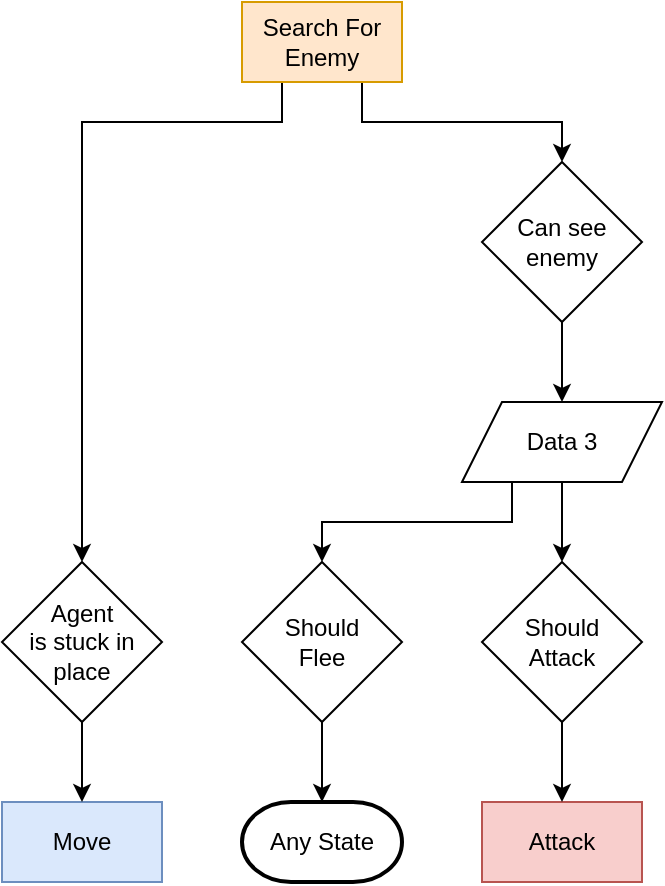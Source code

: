 <mxfile version="18.0.1" type="device"><diagram id="mbh7utUE2CGLEeRURW51" name="Page-1"><mxGraphModel dx="868" dy="553" grid="1" gridSize="10" guides="1" tooltips="1" connect="1" arrows="1" fold="1" page="1" pageScale="1" pageWidth="850" pageHeight="1100" math="0" shadow="0"><root><mxCell id="0"/><mxCell id="1" parent="0"/><mxCell id="yD_avGIyvjVniqQ8uogP-5" value="Move" style="rounded=0;whiteSpace=wrap;html=1;fillColor=#dae8fc;strokeColor=#6c8ebf;" parent="1" vertex="1"><mxGeometry x="320" y="440" width="80" height="40" as="geometry"/></mxCell><mxCell id="l0wIiC9qaX5ItrGEJ66Y-3" style="edgeStyle=orthogonalEdgeStyle;rounded=0;orthogonalLoop=1;jettySize=auto;html=1;exitX=0.25;exitY=1;exitDx=0;exitDy=0;" parent="1" source="yD_avGIyvjVniqQ8uogP-19" target="l0wIiC9qaX5ItrGEJ66Y-1" edge="1"><mxGeometry relative="1" as="geometry"><Array as="points"><mxPoint x="460" y="100"/><mxPoint x="360" y="100"/></Array></mxGeometry></mxCell><mxCell id="l0wIiC9qaX5ItrGEJ66Y-4" style="edgeStyle=orthogonalEdgeStyle;rounded=0;orthogonalLoop=1;jettySize=auto;html=1;exitX=0.75;exitY=1;exitDx=0;exitDy=0;" parent="1" source="yD_avGIyvjVniqQ8uogP-19" target="7mKAn-dJSRDlvA3M5ZRU-19" edge="1"><mxGeometry relative="1" as="geometry"/></mxCell><mxCell id="yD_avGIyvjVniqQ8uogP-19" value="Search For Enemy" style="rounded=0;whiteSpace=wrap;html=1;fillColor=#ffe6cc;strokeColor=#d79b00;" parent="1" vertex="1"><mxGeometry x="440" y="40" width="80" height="40" as="geometry"/></mxCell><mxCell id="7mKAn-dJSRDlvA3M5ZRU-1" value="Attack" style="rounded=0;whiteSpace=wrap;html=1;fillColor=#f8cecc;strokeColor=#b85450;" parent="1" vertex="1"><mxGeometry x="560" y="440" width="80" height="40" as="geometry"/></mxCell><mxCell id="7mKAn-dJSRDlvA3M5ZRU-3" style="edgeStyle=orthogonalEdgeStyle;rounded=0;orthogonalLoop=1;jettySize=auto;html=1;exitX=0.5;exitY=1;exitDx=0;exitDy=0;entryX=0.5;entryY=0;entryDx=0;entryDy=0;" parent="1" source="7mKAn-dJSRDlvA3M5ZRU-4" target="7mKAn-dJSRDlvA3M5ZRU-1" edge="1"><mxGeometry relative="1" as="geometry"/></mxCell><mxCell id="7mKAn-dJSRDlvA3M5ZRU-4" value="Should&lt;br&gt;Attack" style="rhombus;whiteSpace=wrap;html=1;" parent="1" vertex="1"><mxGeometry x="560" y="320" width="80" height="80" as="geometry"/></mxCell><mxCell id="7mKAn-dJSRDlvA3M5ZRU-5" style="edgeStyle=orthogonalEdgeStyle;rounded=0;orthogonalLoop=1;jettySize=auto;html=1;exitX=0.5;exitY=1;exitDx=0;exitDy=0;entryX=0.5;entryY=0;entryDx=0;entryDy=0;" parent="1" source="7mKAn-dJSRDlvA3M5ZRU-7" target="7mKAn-dJSRDlvA3M5ZRU-4" edge="1"><mxGeometry relative="1" as="geometry"/></mxCell><mxCell id="l0wIiC9qaX5ItrGEJ66Y-5" style="edgeStyle=orthogonalEdgeStyle;rounded=0;orthogonalLoop=1;jettySize=auto;html=1;exitX=0.25;exitY=1;exitDx=0;exitDy=0;entryX=0.5;entryY=0;entryDx=0;entryDy=0;" parent="1" source="7mKAn-dJSRDlvA3M5ZRU-7" target="7mKAn-dJSRDlvA3M5ZRU-16" edge="1"><mxGeometry relative="1" as="geometry"/></mxCell><mxCell id="7mKAn-dJSRDlvA3M5ZRU-7" value="Data 3" style="shape=parallelogram;perimeter=parallelogramPerimeter;whiteSpace=wrap;html=1;fixedSize=1;" parent="1" vertex="1"><mxGeometry x="550" y="240" width="100" height="40" as="geometry"/></mxCell><mxCell id="7mKAn-dJSRDlvA3M5ZRU-15" style="edgeStyle=orthogonalEdgeStyle;rounded=0;orthogonalLoop=1;jettySize=auto;html=1;exitX=0.5;exitY=1;exitDx=0;exitDy=0;entryX=0.5;entryY=0;entryDx=0;entryDy=0;entryPerimeter=0;" parent="1" source="7mKAn-dJSRDlvA3M5ZRU-16" target="7mKAn-dJSRDlvA3M5ZRU-17" edge="1"><mxGeometry relative="1" as="geometry"/></mxCell><mxCell id="7mKAn-dJSRDlvA3M5ZRU-16" value="Should &lt;br&gt;Flee" style="rhombus;whiteSpace=wrap;html=1;" parent="1" vertex="1"><mxGeometry x="440" y="320" width="80" height="80" as="geometry"/></mxCell><mxCell id="7mKAn-dJSRDlvA3M5ZRU-17" value="Any State" style="strokeWidth=2;html=1;shape=mxgraph.flowchart.terminator;whiteSpace=wrap;rounded=0;" parent="1" vertex="1"><mxGeometry x="440" y="440" width="80" height="40" as="geometry"/></mxCell><mxCell id="7mKAn-dJSRDlvA3M5ZRU-18" style="edgeStyle=orthogonalEdgeStyle;rounded=0;orthogonalLoop=1;jettySize=auto;html=1;exitX=0.5;exitY=1;exitDx=0;exitDy=0;entryX=0.5;entryY=0;entryDx=0;entryDy=0;" parent="1" source="7mKAn-dJSRDlvA3M5ZRU-19" target="7mKAn-dJSRDlvA3M5ZRU-7" edge="1"><mxGeometry relative="1" as="geometry"/></mxCell><mxCell id="7mKAn-dJSRDlvA3M5ZRU-19" value="Can see enemy" style="rhombus;whiteSpace=wrap;html=1;" parent="1" vertex="1"><mxGeometry x="560" y="120" width="80" height="80" as="geometry"/></mxCell><mxCell id="l0wIiC9qaX5ItrGEJ66Y-2" style="edgeStyle=orthogonalEdgeStyle;rounded=0;orthogonalLoop=1;jettySize=auto;html=1;exitX=0.5;exitY=1;exitDx=0;exitDy=0;entryX=0.5;entryY=0;entryDx=0;entryDy=0;" parent="1" source="l0wIiC9qaX5ItrGEJ66Y-1" target="yD_avGIyvjVniqQ8uogP-5" edge="1"><mxGeometry relative="1" as="geometry"/></mxCell><mxCell id="l0wIiC9qaX5ItrGEJ66Y-1" value="Agent &lt;br&gt;is stuck in &lt;br&gt;place" style="rhombus;whiteSpace=wrap;html=1;rounded=0;" parent="1" vertex="1"><mxGeometry x="320" y="320" width="80" height="80" as="geometry"/></mxCell></root></mxGraphModel></diagram></mxfile>